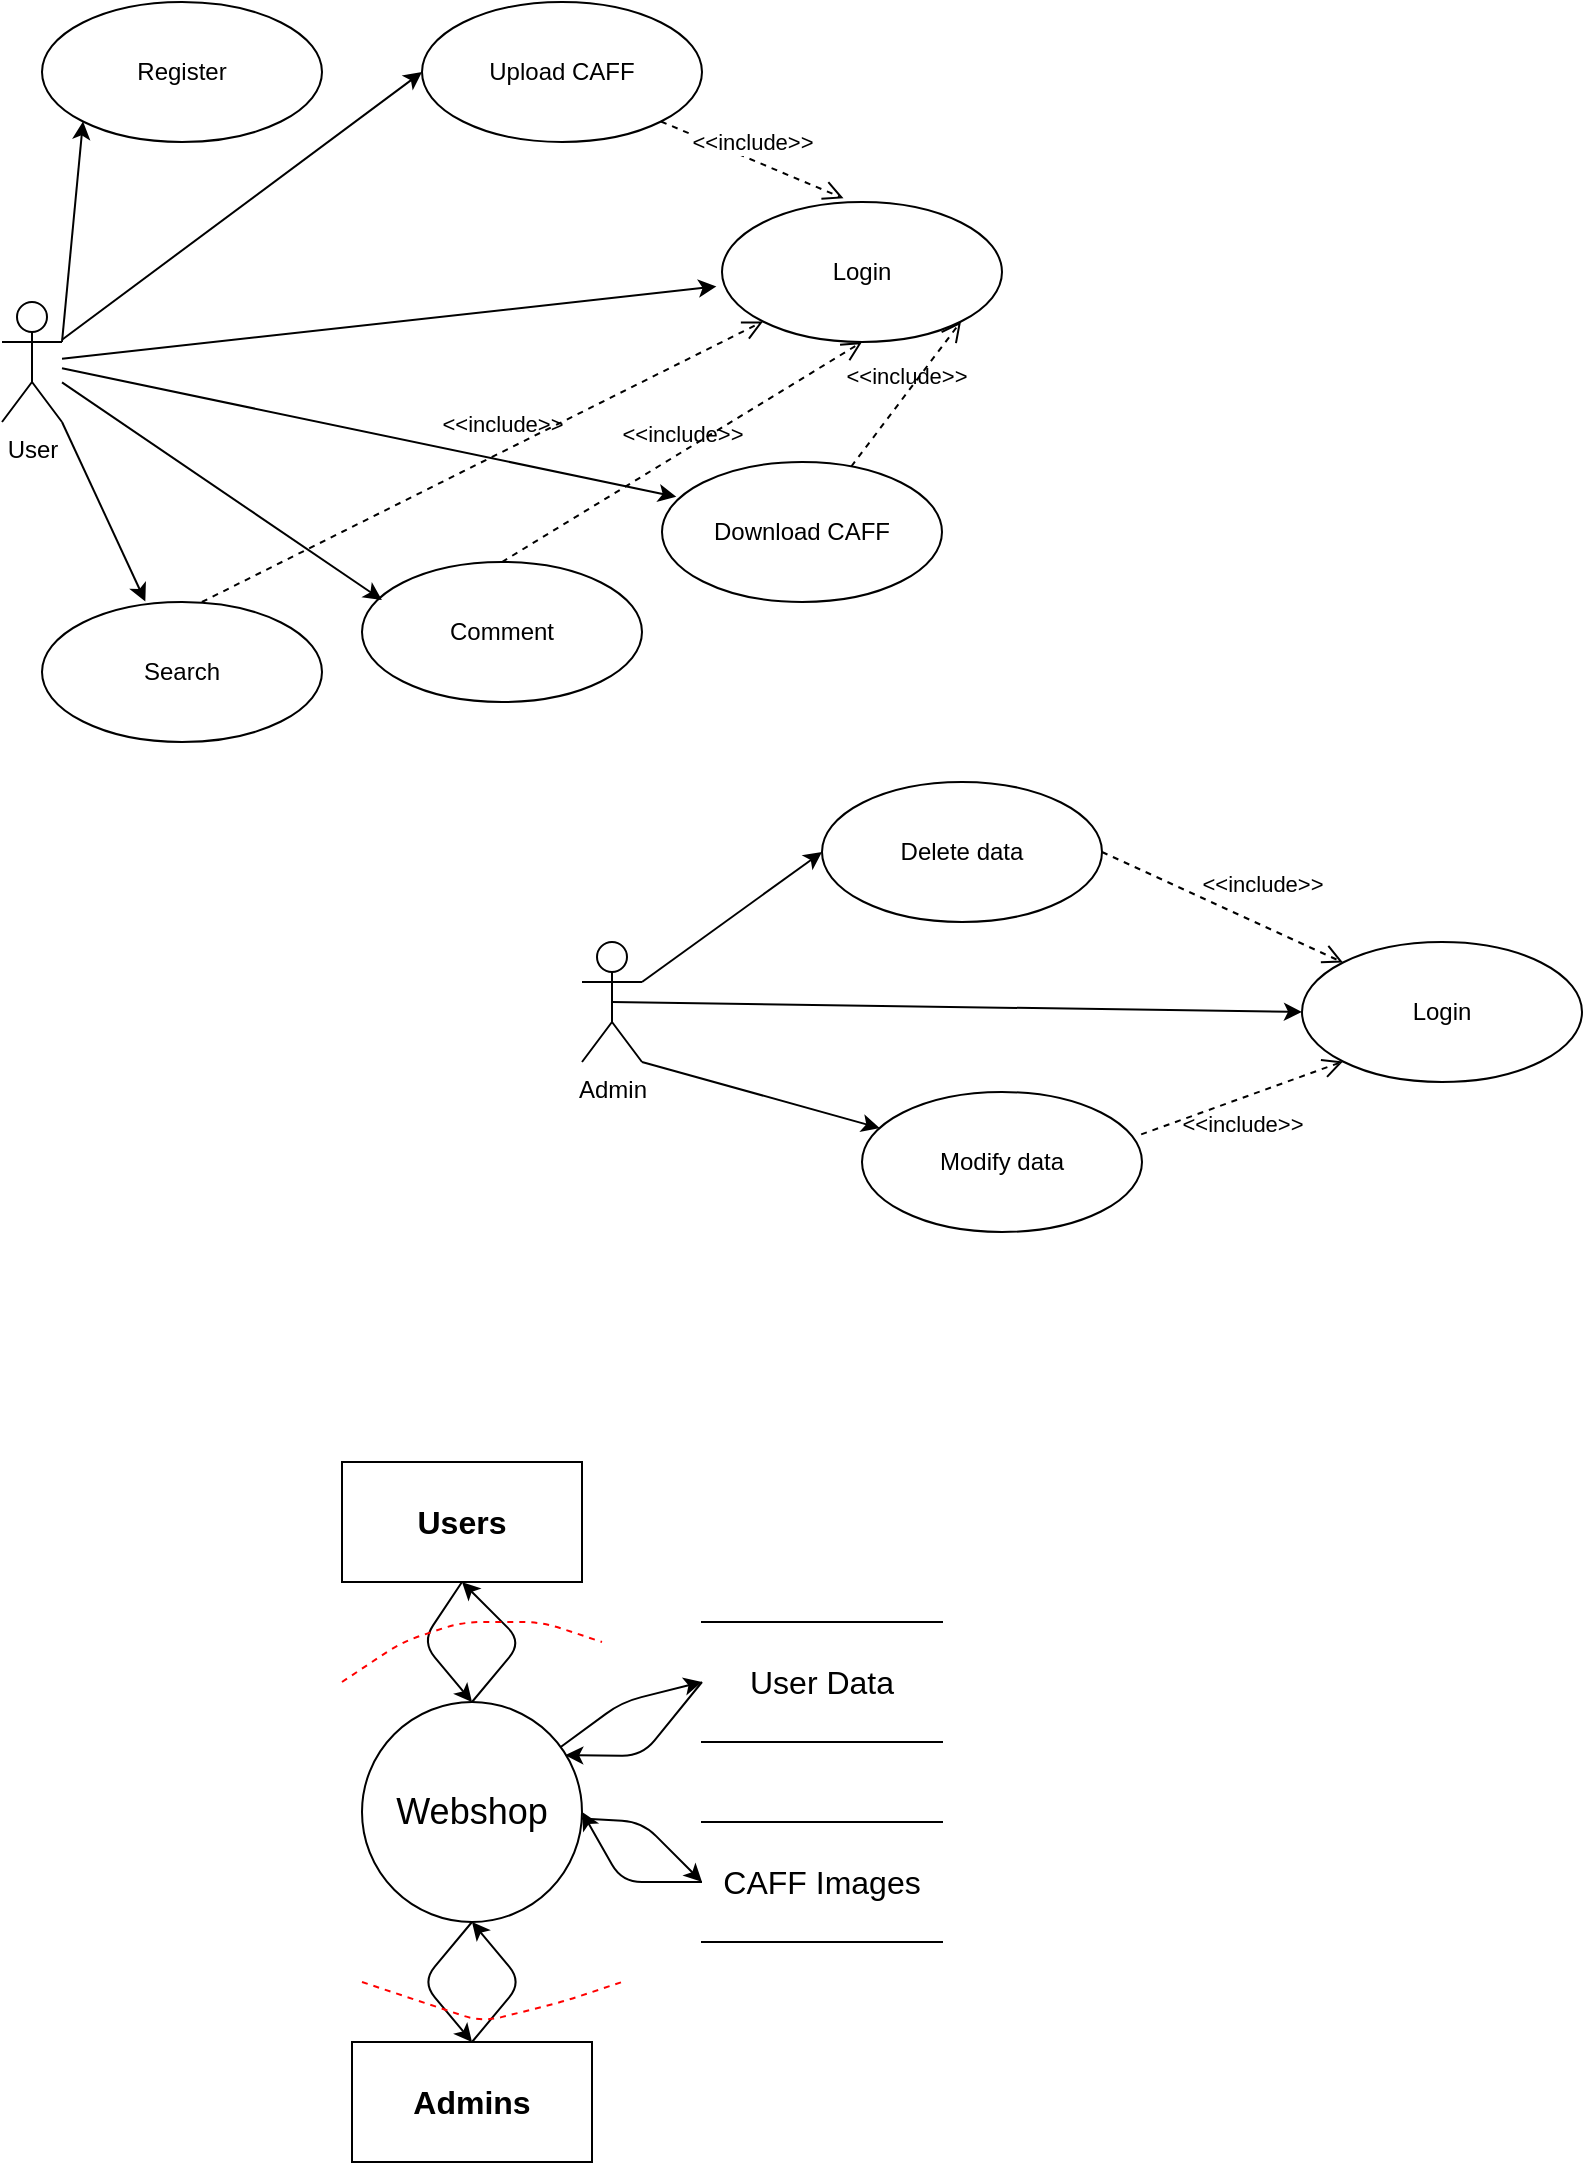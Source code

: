 <mxfile version="13.7.9" type="device"><diagram id="JXeIyRRNeLXkK41n9OrX" name="Page-1"><mxGraphModel dx="1038" dy="580" grid="1" gridSize="10" guides="1" tooltips="1" connect="1" arrows="1" fold="1" page="1" pageScale="1" pageWidth="827" pageHeight="1169" math="0" shadow="0"><root><mxCell id="0"/><mxCell id="1" parent="0"/><mxCell id="wC6hhxi0ihUxCLPwPuNJ-2" value="User" style="shape=umlActor;verticalLabelPosition=bottom;verticalAlign=top;html=1;" parent="1" vertex="1"><mxGeometry x="30" y="190" width="30" height="60" as="geometry"/></mxCell><mxCell id="wC6hhxi0ihUxCLPwPuNJ-3" value="Register" style="ellipse;whiteSpace=wrap;html=1;" parent="1" vertex="1"><mxGeometry x="50" y="40" width="140" height="70" as="geometry"/></mxCell><mxCell id="wC6hhxi0ihUxCLPwPuNJ-4" value="Login&lt;span style=&quot;color: rgba(0 , 0 , 0 , 0) ; font-family: monospace ; font-size: 0px&quot;&gt;%3CmxGraphModel%3E%3Croot%3E%3CmxCell%20id%3D%220%22%2F%3E%3CmxCell%20id%3D%221%22%20parent%3D%220%22%2F%3E%3CmxCell%20id%3D%222%22%20value%3D%22Register%22%20style%3D%22ellipse%3BwhiteSpace%3Dwrap%3Bhtml%3D1%3B%22%20vertex%3D%221%22%20parent%3D%221%22%3E%3CmxGeometry%20x%3D%22360%22%20y%3D%2250%22%20width%3D%22140%22%20height%3D%2270%22%20as%3D%22geometry%22%2F%3E%3C%2FmxCell%3E%3C%2Froot%3E%3C%2FmxGraphModel%3&lt;/span&gt;" style="ellipse;whiteSpace=wrap;html=1;" parent="1" vertex="1"><mxGeometry x="390" y="140" width="140" height="70" as="geometry"/></mxCell><mxCell id="wC6hhxi0ihUxCLPwPuNJ-5" value="Upload CAFF" style="ellipse;whiteSpace=wrap;html=1;" parent="1" vertex="1"><mxGeometry x="240" y="40" width="140" height="70" as="geometry"/></mxCell><mxCell id="wC6hhxi0ihUxCLPwPuNJ-6" value="Download CAFF" style="ellipse;whiteSpace=wrap;html=1;" parent="1" vertex="1"><mxGeometry x="360" y="270" width="140" height="70" as="geometry"/></mxCell><mxCell id="wC6hhxi0ihUxCLPwPuNJ-7" value="Comment" style="ellipse;whiteSpace=wrap;html=1;" parent="1" vertex="1"><mxGeometry x="210" y="320" width="140" height="70" as="geometry"/></mxCell><mxCell id="wC6hhxi0ihUxCLPwPuNJ-8" value="Search" style="ellipse;whiteSpace=wrap;html=1;" parent="1" vertex="1"><mxGeometry x="50" y="340" width="140" height="70" as="geometry"/></mxCell><mxCell id="wC6hhxi0ihUxCLPwPuNJ-9" value="Delete data" style="ellipse;whiteSpace=wrap;html=1;" parent="1" vertex="1"><mxGeometry x="440" y="430" width="140" height="70" as="geometry"/></mxCell><mxCell id="Gyutl8DFrLY5ihlkBRsR-1" value="" style="endArrow=classic;html=1;entryX=0;entryY=0.5;entryDx=0;entryDy=0;" edge="1" parent="1" source="wC6hhxi0ihUxCLPwPuNJ-2" target="wC6hhxi0ihUxCLPwPuNJ-5"><mxGeometry width="50" height="50" relative="1" as="geometry"><mxPoint x="390" y="320" as="sourcePoint"/><mxPoint x="200" y="230" as="targetPoint"/></mxGeometry></mxCell><mxCell id="Gyutl8DFrLY5ihlkBRsR-2" value="" style="endArrow=classic;html=1;entryX=0;entryY=1;entryDx=0;entryDy=0;exitX=1;exitY=0.333;exitDx=0;exitDy=0;exitPerimeter=0;" edge="1" parent="1" source="wC6hhxi0ihUxCLPwPuNJ-2" target="wC6hhxi0ihUxCLPwPuNJ-3"><mxGeometry width="50" height="50" relative="1" as="geometry"><mxPoint x="110" y="190" as="sourcePoint"/><mxPoint x="160" y="140" as="targetPoint"/></mxGeometry></mxCell><mxCell id="Gyutl8DFrLY5ihlkBRsR-3" value="" style="endArrow=classic;html=1;entryX=-0.02;entryY=0.603;entryDx=0;entryDy=0;entryPerimeter=0;" edge="1" parent="1" source="wC6hhxi0ihUxCLPwPuNJ-2" target="wC6hhxi0ihUxCLPwPuNJ-4"><mxGeometry width="50" height="50" relative="1" as="geometry"><mxPoint x="120" y="220" as="sourcePoint"/><mxPoint x="170" y="170" as="targetPoint"/></mxGeometry></mxCell><mxCell id="Gyutl8DFrLY5ihlkBRsR-4" value="" style="endArrow=classic;html=1;entryX=0.071;entryY=0.271;entryDx=0;entryDy=0;entryPerimeter=0;" edge="1" parent="1" source="wC6hhxi0ihUxCLPwPuNJ-2" target="wC6hhxi0ihUxCLPwPuNJ-7"><mxGeometry width="50" height="50" relative="1" as="geometry"><mxPoint x="390" y="320" as="sourcePoint"/><mxPoint x="440" y="270" as="targetPoint"/></mxGeometry></mxCell><mxCell id="Gyutl8DFrLY5ihlkBRsR-5" value="" style="endArrow=classic;html=1;entryX=0.051;entryY=0.249;entryDx=0;entryDy=0;entryPerimeter=0;" edge="1" parent="1" source="wC6hhxi0ihUxCLPwPuNJ-2" target="wC6hhxi0ihUxCLPwPuNJ-6"><mxGeometry width="50" height="50" relative="1" as="geometry"><mxPoint x="110" y="290" as="sourcePoint"/><mxPoint x="160" y="240" as="targetPoint"/></mxGeometry></mxCell><mxCell id="Gyutl8DFrLY5ihlkBRsR-6" value="" style="endArrow=classic;html=1;entryX=0.369;entryY=-0.003;entryDx=0;entryDy=0;entryPerimeter=0;exitX=1;exitY=1;exitDx=0;exitDy=0;exitPerimeter=0;" edge="1" parent="1" source="wC6hhxi0ihUxCLPwPuNJ-2" target="wC6hhxi0ihUxCLPwPuNJ-8"><mxGeometry width="50" height="50" relative="1" as="geometry"><mxPoint x="390" y="320" as="sourcePoint"/><mxPoint x="440" y="270" as="targetPoint"/></mxGeometry></mxCell><mxCell id="Gyutl8DFrLY5ihlkBRsR-7" value="Admin" style="shape=umlActor;verticalLabelPosition=bottom;verticalAlign=top;html=1;outlineConnect=0;" vertex="1" parent="1"><mxGeometry x="320" y="510" width="30" height="60" as="geometry"/></mxCell><mxCell id="Gyutl8DFrLY5ihlkBRsR-8" value="Modify data" style="ellipse;whiteSpace=wrap;html=1;" vertex="1" parent="1"><mxGeometry x="460" y="585" width="140" height="70" as="geometry"/></mxCell><mxCell id="Gyutl8DFrLY5ihlkBRsR-9" value="" style="endArrow=classic;html=1;entryX=0;entryY=0.5;entryDx=0;entryDy=0;exitX=1;exitY=0.333;exitDx=0;exitDy=0;exitPerimeter=0;" edge="1" parent="1" source="Gyutl8DFrLY5ihlkBRsR-7" target="wC6hhxi0ihUxCLPwPuNJ-9"><mxGeometry width="50" height="50" relative="1" as="geometry"><mxPoint x="390" y="320" as="sourcePoint"/><mxPoint x="440" y="270" as="targetPoint"/></mxGeometry></mxCell><mxCell id="Gyutl8DFrLY5ihlkBRsR-10" value="" style="endArrow=classic;html=1;exitX=1;exitY=1;exitDx=0;exitDy=0;exitPerimeter=0;" edge="1" parent="1" source="Gyutl8DFrLY5ihlkBRsR-7" target="Gyutl8DFrLY5ihlkBRsR-8"><mxGeometry width="50" height="50" relative="1" as="geometry"><mxPoint x="600" y="220" as="sourcePoint"/><mxPoint x="660" y="185" as="targetPoint"/></mxGeometry></mxCell><mxCell id="Gyutl8DFrLY5ihlkBRsR-11" value="&lt;font style=&quot;font-size: 18px&quot;&gt;Webshop&lt;/font&gt;" style="ellipse;whiteSpace=wrap;html=1;aspect=fixed;" vertex="1" parent="1"><mxGeometry x="210" y="890" width="110" height="110" as="geometry"/></mxCell><mxCell id="Gyutl8DFrLY5ihlkBRsR-13" value="&lt;font style=&quot;font-size: 16px&quot;&gt;Users&lt;/font&gt;" style="rounded=0;whiteSpace=wrap;html=1;fontStyle=1" vertex="1" parent="1"><mxGeometry x="200" y="770" width="120" height="60" as="geometry"/></mxCell><mxCell id="Gyutl8DFrLY5ihlkBRsR-14" value="&lt;font style=&quot;font-size: 16px&quot;&gt;Admins&lt;/font&gt;" style="rounded=0;whiteSpace=wrap;html=1;fontStyle=1" vertex="1" parent="1"><mxGeometry x="205" y="1060" width="120" height="60" as="geometry"/></mxCell><mxCell id="Gyutl8DFrLY5ihlkBRsR-15" value="" style="endArrow=classic;html=1;entryX=0.5;entryY=1;entryDx=0;entryDy=0;exitX=0.5;exitY=0;exitDx=0;exitDy=0;" edge="1" parent="1" source="Gyutl8DFrLY5ihlkBRsR-11" target="Gyutl8DFrLY5ihlkBRsR-13"><mxGeometry width="50" height="50" relative="1" as="geometry"><mxPoint x="390" y="990" as="sourcePoint"/><mxPoint x="440" y="940" as="targetPoint"/><Array as="points"><mxPoint x="290" y="860"/></Array></mxGeometry></mxCell><mxCell id="Gyutl8DFrLY5ihlkBRsR-16" value="" style="endArrow=classic;html=1;entryX=0.5;entryY=0;entryDx=0;entryDy=0;exitX=0.5;exitY=1;exitDx=0;exitDy=0;" edge="1" parent="1" source="Gyutl8DFrLY5ihlkBRsR-13" target="Gyutl8DFrLY5ihlkBRsR-11"><mxGeometry width="50" height="50" relative="1" as="geometry"><mxPoint x="200" y="890" as="sourcePoint"/><mxPoint x="250" y="840" as="targetPoint"/><Array as="points"><mxPoint x="240" y="860"/></Array></mxGeometry></mxCell><mxCell id="Gyutl8DFrLY5ihlkBRsR-18" value="" style="endArrow=classic;html=1;exitX=0.5;exitY=0;exitDx=0;exitDy=0;entryX=0.5;entryY=1;entryDx=0;entryDy=0;" edge="1" parent="1" source="Gyutl8DFrLY5ihlkBRsR-14" target="Gyutl8DFrLY5ihlkBRsR-11"><mxGeometry width="50" height="50" relative="1" as="geometry"><mxPoint x="390" y="990" as="sourcePoint"/><mxPoint x="440" y="940" as="targetPoint"/><Array as="points"><mxPoint x="290" y="1030"/></Array></mxGeometry></mxCell><mxCell id="Gyutl8DFrLY5ihlkBRsR-19" value="" style="endArrow=classic;html=1;exitX=0.5;exitY=1;exitDx=0;exitDy=0;entryX=0.5;entryY=0;entryDx=0;entryDy=0;" edge="1" parent="1" source="Gyutl8DFrLY5ihlkBRsR-11" target="Gyutl8DFrLY5ihlkBRsR-14"><mxGeometry width="50" height="50" relative="1" as="geometry"><mxPoint x="390" y="990" as="sourcePoint"/><mxPoint x="440" y="940" as="targetPoint"/><Array as="points"><mxPoint x="240" y="1030"/></Array></mxGeometry></mxCell><mxCell id="Gyutl8DFrLY5ihlkBRsR-20" value="&lt;font style=&quot;font-size: 16px&quot;&gt;User Data&lt;/font&gt;" style="shape=partialRectangle;whiteSpace=wrap;html=1;left=0;right=0;fillColor=none;" vertex="1" parent="1"><mxGeometry x="380" y="850" width="120" height="60" as="geometry"/></mxCell><mxCell id="Gyutl8DFrLY5ihlkBRsR-21" value="&lt;font style=&quot;font-size: 16px&quot;&gt;CAFF Images&lt;/font&gt;" style="shape=partialRectangle;whiteSpace=wrap;html=1;left=0;right=0;fillColor=none;" vertex="1" parent="1"><mxGeometry x="380" y="950" width="120" height="60" as="geometry"/></mxCell><mxCell id="Gyutl8DFrLY5ihlkBRsR-22" value="" style="endArrow=classic;html=1;entryX=0;entryY=0.5;entryDx=0;entryDy=0;" edge="1" parent="1" source="Gyutl8DFrLY5ihlkBRsR-11" target="Gyutl8DFrLY5ihlkBRsR-20"><mxGeometry width="50" height="50" relative="1" as="geometry"><mxPoint x="390" y="980" as="sourcePoint"/><mxPoint x="440" y="930" as="targetPoint"/><Array as="points"><mxPoint x="340" y="890"/></Array></mxGeometry></mxCell><mxCell id="Gyutl8DFrLY5ihlkBRsR-23" value="" style="endArrow=classic;html=1;exitX=0;exitY=0.5;exitDx=0;exitDy=0;entryX=0.924;entryY=0.242;entryDx=0;entryDy=0;entryPerimeter=0;" edge="1" parent="1" source="Gyutl8DFrLY5ihlkBRsR-20" target="Gyutl8DFrLY5ihlkBRsR-11"><mxGeometry width="50" height="50" relative="1" as="geometry"><mxPoint x="390" y="980" as="sourcePoint"/><mxPoint x="440" y="930" as="targetPoint"/><Array as="points"><mxPoint x="350" y="917"/></Array></mxGeometry></mxCell><mxCell id="Gyutl8DFrLY5ihlkBRsR-24" value="" style="endArrow=classic;html=1;entryX=0;entryY=0.5;entryDx=0;entryDy=0;" edge="1" parent="1" source="Gyutl8DFrLY5ihlkBRsR-11" target="Gyutl8DFrLY5ihlkBRsR-21"><mxGeometry width="50" height="50" relative="1" as="geometry"><mxPoint x="390" y="980" as="sourcePoint"/><mxPoint x="440" y="930" as="targetPoint"/><Array as="points"><mxPoint x="350" y="950"/></Array></mxGeometry></mxCell><mxCell id="Gyutl8DFrLY5ihlkBRsR-25" value="" style="endArrow=classic;html=1;exitX=0;exitY=0.5;exitDx=0;exitDy=0;entryX=1;entryY=0.5;entryDx=0;entryDy=0;" edge="1" parent="1" source="Gyutl8DFrLY5ihlkBRsR-21" target="Gyutl8DFrLY5ihlkBRsR-11"><mxGeometry width="50" height="50" relative="1" as="geometry"><mxPoint x="390" y="980" as="sourcePoint"/><mxPoint x="440" y="930" as="targetPoint"/><Array as="points"><mxPoint x="340" y="980"/></Array></mxGeometry></mxCell><mxCell id="Gyutl8DFrLY5ihlkBRsR-26" value="" style="endArrow=none;dashed=1;html=1;strokeColor=#FF0000;" edge="1" parent="1"><mxGeometry width="50" height="50" relative="1" as="geometry"><mxPoint x="200" y="880" as="sourcePoint"/><mxPoint x="330" y="860" as="targetPoint"/><Array as="points"><mxPoint x="230" y="860"/><mxPoint x="260" y="850"/><mxPoint x="300" y="850"/></Array></mxGeometry></mxCell><mxCell id="Gyutl8DFrLY5ihlkBRsR-28" value="" style="endArrow=none;dashed=1;html=1;strokeColor=#FF0000;" edge="1" parent="1"><mxGeometry width="50" height="50" relative="1" as="geometry"><mxPoint x="210" y="1030" as="sourcePoint"/><mxPoint x="340" y="1030" as="targetPoint"/><Array as="points"><mxPoint x="240" y="1040"/><mxPoint x="270" y="1050"/><mxPoint x="310" y="1040"/></Array></mxGeometry></mxCell><mxCell id="Gyutl8DFrLY5ihlkBRsR-30" value="&amp;lt;&amp;lt;include&amp;gt;&amp;gt;" style="html=1;verticalAlign=bottom;endArrow=open;dashed=1;endSize=8;exitX=1;exitY=1;exitDx=0;exitDy=0;entryX=0.434;entryY=-0.026;entryDx=0;entryDy=0;entryPerimeter=0;" edge="1" parent="1" source="wC6hhxi0ihUxCLPwPuNJ-5" target="wC6hhxi0ihUxCLPwPuNJ-4"><mxGeometry relative="1" as="geometry"><mxPoint x="340" y="174.5" as="sourcePoint"/><mxPoint x="260" y="174.5" as="targetPoint"/></mxGeometry></mxCell><mxCell id="Gyutl8DFrLY5ihlkBRsR-31" value="&amp;lt;&amp;lt;include&amp;gt;&amp;gt;" style="html=1;verticalAlign=bottom;endArrow=open;dashed=1;endSize=8;entryX=1;entryY=1;entryDx=0;entryDy=0;labelBackgroundColor=#;" edge="1" parent="1" source="wC6hhxi0ihUxCLPwPuNJ-6" target="wC6hhxi0ihUxCLPwPuNJ-4"><mxGeometry relative="1" as="geometry"><mxPoint x="369.497" y="109.749" as="sourcePoint"/><mxPoint x="460.76" y="148.18" as="targetPoint"/></mxGeometry></mxCell><mxCell id="Gyutl8DFrLY5ihlkBRsR-32" value="&amp;lt;&amp;lt;include&amp;gt;&amp;gt;" style="html=1;verticalAlign=bottom;endArrow=open;dashed=1;endSize=8;entryX=0.5;entryY=1;entryDx=0;entryDy=0;labelBackgroundColor=#;exitX=0.5;exitY=0;exitDx=0;exitDy=0;" edge="1" parent="1" source="wC6hhxi0ihUxCLPwPuNJ-7" target="wC6hhxi0ihUxCLPwPuNJ-4"><mxGeometry relative="1" as="geometry"><mxPoint x="464.647" y="282.241" as="sourcePoint"/><mxPoint x="519.497" y="209.749" as="targetPoint"/></mxGeometry></mxCell><mxCell id="Gyutl8DFrLY5ihlkBRsR-33" value="&amp;lt;&amp;lt;include&amp;gt;&amp;gt;" style="html=1;verticalAlign=bottom;endArrow=open;dashed=1;endSize=8;entryX=0;entryY=1;entryDx=0;entryDy=0;labelBackgroundColor=#;exitX=0.571;exitY=0;exitDx=0;exitDy=0;exitPerimeter=0;" edge="1" parent="1" source="wC6hhxi0ihUxCLPwPuNJ-8" target="wC6hhxi0ihUxCLPwPuNJ-4"><mxGeometry x="0.084" y="4" relative="1" as="geometry"><mxPoint x="290" y="330" as="sourcePoint"/><mxPoint x="470" y="220" as="targetPoint"/><Array as="points"><mxPoint x="270" y="270"/></Array><mxPoint as="offset"/></mxGeometry></mxCell><mxCell id="Gyutl8DFrLY5ihlkBRsR-34" value="Login" style="ellipse;whiteSpace=wrap;html=1;" vertex="1" parent="1"><mxGeometry x="680" y="510" width="140" height="70" as="geometry"/></mxCell><mxCell id="Gyutl8DFrLY5ihlkBRsR-37" value="" style="endArrow=classic;html=1;labelBackgroundColor=#;strokeColor=#000000;exitX=0.5;exitY=0.5;exitDx=0;exitDy=0;exitPerimeter=0;entryX=0;entryY=0.5;entryDx=0;entryDy=0;" edge="1" parent="1" source="Gyutl8DFrLY5ihlkBRsR-7" target="Gyutl8DFrLY5ihlkBRsR-34"><mxGeometry width="50" height="50" relative="1" as="geometry"><mxPoint x="390" y="410" as="sourcePoint"/><mxPoint x="440" y="360" as="targetPoint"/></mxGeometry></mxCell><mxCell id="Gyutl8DFrLY5ihlkBRsR-38" value="&amp;lt;&amp;lt;include&amp;gt;&amp;gt;" style="html=1;verticalAlign=bottom;endArrow=open;dashed=1;endSize=8;entryX=0;entryY=0;entryDx=0;entryDy=0;labelBackgroundColor=#;exitX=1;exitY=0.5;exitDx=0;exitDy=0;" edge="1" parent="1" source="wC6hhxi0ihUxCLPwPuNJ-9" target="Gyutl8DFrLY5ihlkBRsR-34"><mxGeometry x="0.254" y="11" relative="1" as="geometry"><mxPoint x="139.94" y="350" as="sourcePoint"/><mxPoint x="420.503" y="209.749" as="targetPoint"/><Array as="points"/><mxPoint as="offset"/></mxGeometry></mxCell><mxCell id="Gyutl8DFrLY5ihlkBRsR-39" value="&amp;lt;&amp;lt;include&amp;gt;&amp;gt;" style="html=1;verticalAlign=bottom;endArrow=open;dashed=1;endSize=8;entryX=0;entryY=1;entryDx=0;entryDy=0;labelBackgroundColor=#;exitX=0.997;exitY=0.303;exitDx=0;exitDy=0;exitPerimeter=0;" edge="1" parent="1" source="Gyutl8DFrLY5ihlkBRsR-8" target="Gyutl8DFrLY5ihlkBRsR-34"><mxGeometry x="-0.14" y="-21" relative="1" as="geometry"><mxPoint x="590" y="475" as="sourcePoint"/><mxPoint x="710.503" y="530.251" as="targetPoint"/><Array as="points"/><mxPoint as="offset"/></mxGeometry></mxCell></root></mxGraphModel></diagram></mxfile>